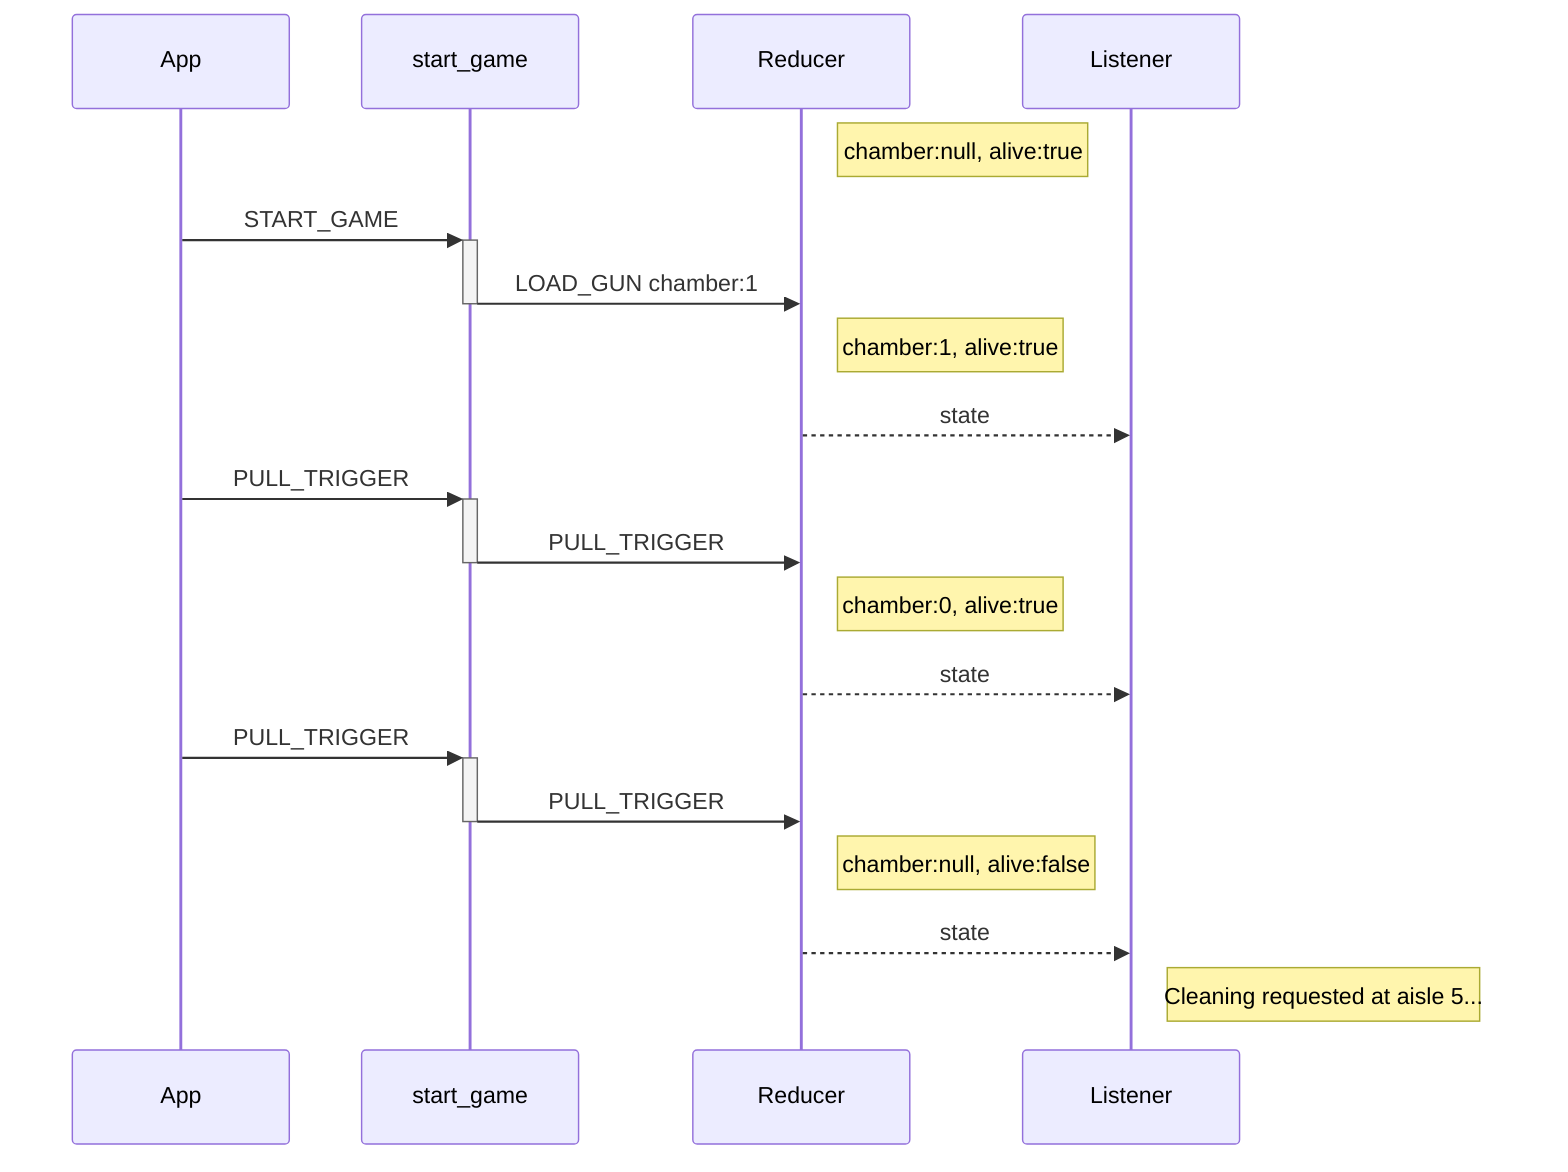 sequenceDiagram
    participant App
    participant start_game
    participant Reducer
    participant Listener
    Note right of Reducer: chamber:null, alive:true
    App ->>+ start_game: START_GAME
    start_game->>-Reducer: LOAD_GUN chamber:1
    Note right of Reducer: chamber:1, alive:true
    Reducer-->>Listener: state


    App ->>+ start_game: PULL_TRIGGER
    start_game->>-Reducer: PULL_TRIGGER
    Note right of Reducer: chamber:0, alive:true
    Reducer-->>Listener: state

    App ->>+ start_game: PULL_TRIGGER
    start_game->>-Reducer: PULL_TRIGGER
    Note right of Reducer: chamber:null, alive:false
    Reducer-->>Listener: state
    Note right of Listener: Cleaning requested at aisle 5...